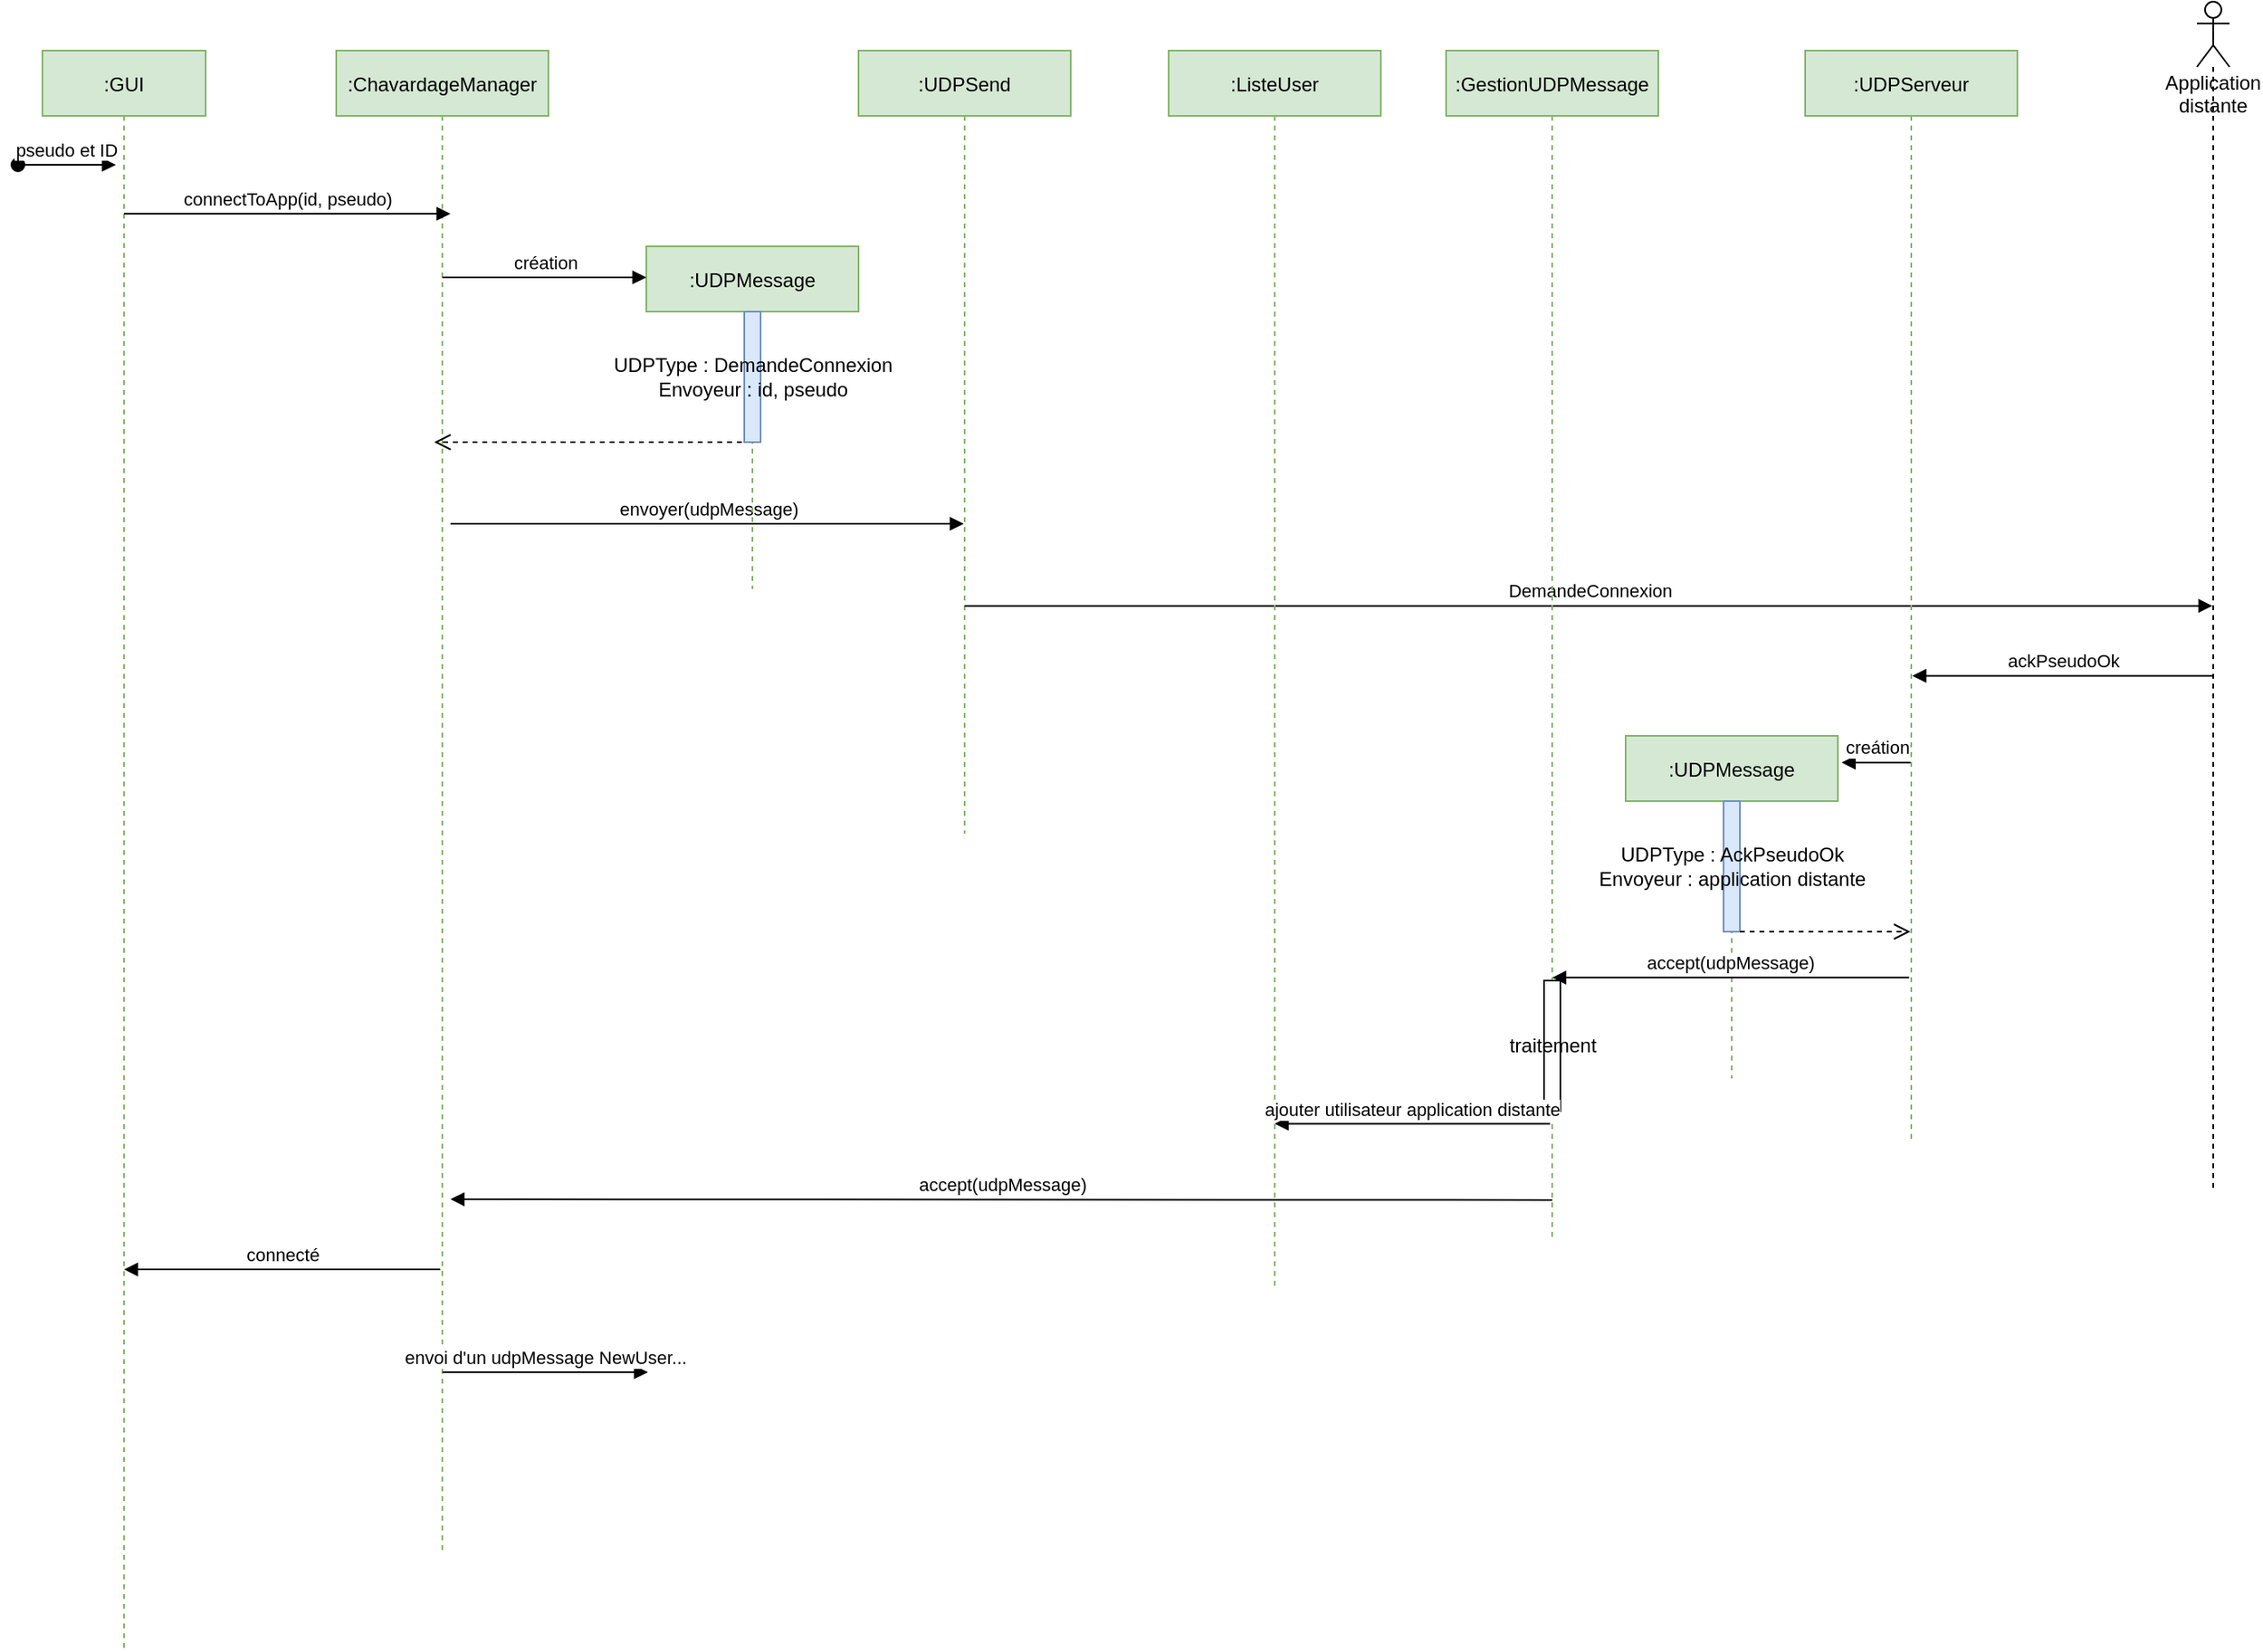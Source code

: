 <mxfile version="20.8.5" type="github">
  <diagram id="kgpKYQtTHZ0yAKxKKP6v" name="Page-1">
    <mxGraphModel dx="1764" dy="876" grid="1" gridSize="10" guides="1" tooltips="1" connect="1" arrows="1" fold="1" page="1" pageScale="1" pageWidth="850" pageHeight="1100" math="0" shadow="0">
      <root>
        <mxCell id="0" />
        <mxCell id="1" parent="0" />
        <mxCell id="3nuBFxr9cyL0pnOWT2aG-1" value=":GUI" style="shape=umlLifeline;perimeter=lifelinePerimeter;container=1;collapsible=0;recursiveResize=0;rounded=0;shadow=0;strokeWidth=1;fillColor=#d5e8d4;strokeColor=#82b366;" parent="1" vertex="1">
          <mxGeometry x="120" y="80" width="100" height="980" as="geometry" />
        </mxCell>
        <mxCell id="3nuBFxr9cyL0pnOWT2aG-3" value="pseudo et ID" style="verticalAlign=bottom;startArrow=oval;endArrow=block;startSize=8;shadow=0;strokeWidth=1;" parent="3nuBFxr9cyL0pnOWT2aG-1" edge="1">
          <mxGeometry relative="1" as="geometry">
            <mxPoint x="-15" y="70" as="sourcePoint" />
            <mxPoint x="45" y="70" as="targetPoint" />
          </mxGeometry>
        </mxCell>
        <mxCell id="3nuBFxr9cyL0pnOWT2aG-5" value=":ChavardageManager" style="shape=umlLifeline;perimeter=lifelinePerimeter;container=1;collapsible=0;recursiveResize=0;rounded=0;shadow=0;strokeWidth=1;fillColor=#d5e8d4;strokeColor=#82b366;" parent="1" vertex="1">
          <mxGeometry x="300" y="80" width="130" height="920" as="geometry" />
        </mxCell>
        <mxCell id="_ekJZS-tAGv-sMIYdDXW-7" value="&lt;div&gt;&lt;br&gt;&lt;/div&gt;&lt;div&gt;&lt;br&gt;&lt;/div&gt;" style="html=1;verticalAlign=bottom;endArrow=open;dashed=1;endSize=8;rounded=0;" edge="1" parent="3nuBFxr9cyL0pnOWT2aG-5" source="_ekJZS-tAGv-sMIYdDXW-2">
          <mxGeometry relative="1" as="geometry">
            <mxPoint x="140" y="240" as="sourcePoint" />
            <mxPoint x="60" y="240" as="targetPoint" />
          </mxGeometry>
        </mxCell>
        <mxCell id="_ekJZS-tAGv-sMIYdDXW-8" value="envoyer(udpMessage)" style="html=1;verticalAlign=bottom;endArrow=block;rounded=0;" edge="1" parent="3nuBFxr9cyL0pnOWT2aG-5" target="_ekJZS-tAGv-sMIYdDXW-5">
          <mxGeometry width="80" relative="1" as="geometry">
            <mxPoint x="70" y="290" as="sourcePoint" />
            <mxPoint x="150" y="290" as="targetPoint" />
          </mxGeometry>
        </mxCell>
        <mxCell id="_ekJZS-tAGv-sMIYdDXW-1" value="connectToApp(id, pseudo)" style="html=1;verticalAlign=bottom;endArrow=block;rounded=0;" edge="1" parent="1" source="3nuBFxr9cyL0pnOWT2aG-1">
          <mxGeometry width="80" relative="1" as="geometry">
            <mxPoint x="380" y="180" as="sourcePoint" />
            <mxPoint x="370" y="180" as="targetPoint" />
          </mxGeometry>
        </mxCell>
        <mxCell id="_ekJZS-tAGv-sMIYdDXW-2" value=":UDPMessage" style="shape=umlLifeline;perimeter=lifelinePerimeter;container=1;collapsible=0;recursiveResize=0;rounded=0;shadow=0;strokeWidth=1;fillColor=#d5e8d4;strokeColor=#82b366;" vertex="1" parent="1">
          <mxGeometry x="490" y="200" width="130" height="210" as="geometry" />
        </mxCell>
        <mxCell id="_ekJZS-tAGv-sMIYdDXW-4" value="&lt;div&gt;UDPType : DemandeConnexion&lt;/div&gt;&lt;div&gt;Envoyeur : id, pseudo&lt;br&gt;&lt;/div&gt;" style="html=1;points=[];perimeter=orthogonalPerimeter;fillColor=#dae8fc;strokeColor=#6c8ebf;" vertex="1" parent="_ekJZS-tAGv-sMIYdDXW-2">
          <mxGeometry x="60" y="40" width="10" height="80" as="geometry" />
        </mxCell>
        <mxCell id="_ekJZS-tAGv-sMIYdDXW-3" value="création" style="html=1;verticalAlign=bottom;endArrow=block;rounded=0;" edge="1" parent="1" source="3nuBFxr9cyL0pnOWT2aG-5">
          <mxGeometry width="80" relative="1" as="geometry">
            <mxPoint x="380" y="200" as="sourcePoint" />
            <mxPoint x="490" y="219" as="targetPoint" />
          </mxGeometry>
        </mxCell>
        <mxCell id="_ekJZS-tAGv-sMIYdDXW-5" value=":UDPSend" style="shape=umlLifeline;perimeter=lifelinePerimeter;container=1;collapsible=0;recursiveResize=0;rounded=0;shadow=0;strokeWidth=1;fillColor=#d5e8d4;strokeColor=#82b366;" vertex="1" parent="1">
          <mxGeometry x="620" y="80" width="130" height="480" as="geometry" />
        </mxCell>
        <mxCell id="_ekJZS-tAGv-sMIYdDXW-11" value="Application distante" style="shape=umlLifeline;participant=umlActor;perimeter=lifelinePerimeter;whiteSpace=wrap;html=1;container=1;collapsible=0;recursiveResize=0;verticalAlign=top;spacingTop=36;outlineConnect=0;" vertex="1" parent="1">
          <mxGeometry x="1440" y="50" width="20" height="730" as="geometry" />
        </mxCell>
        <mxCell id="_ekJZS-tAGv-sMIYdDXW-13" value="DemandeConnexion" style="html=1;verticalAlign=bottom;endArrow=block;rounded=0;exitX=0.5;exitY=0.709;exitDx=0;exitDy=0;exitPerimeter=0;" edge="1" parent="1" source="_ekJZS-tAGv-sMIYdDXW-5" target="_ekJZS-tAGv-sMIYdDXW-11">
          <mxGeometry width="80" relative="1" as="geometry">
            <mxPoint x="820" y="350" as="sourcePoint" />
            <mxPoint x="900" y="350" as="targetPoint" />
          </mxGeometry>
        </mxCell>
        <mxCell id="_ekJZS-tAGv-sMIYdDXW-15" value="ackPseudoOk" style="html=1;verticalAlign=bottom;endArrow=block;rounded=0;entryX=0.505;entryY=0.572;entryDx=0;entryDy=0;entryPerimeter=0;" edge="1" parent="1" source="_ekJZS-tAGv-sMIYdDXW-11" target="_ekJZS-tAGv-sMIYdDXW-18">
          <mxGeometry width="80" relative="1" as="geometry">
            <mxPoint x="820" y="490" as="sourcePoint" />
            <mxPoint x="900" y="490" as="targetPoint" />
          </mxGeometry>
        </mxCell>
        <mxCell id="_ekJZS-tAGv-sMIYdDXW-16" value=":UDPMessage" style="shape=umlLifeline;perimeter=lifelinePerimeter;container=1;collapsible=0;recursiveResize=0;rounded=0;shadow=0;strokeWidth=1;fillColor=#d5e8d4;strokeColor=#82b366;" vertex="1" parent="1">
          <mxGeometry x="1090" y="500" width="130" height="210" as="geometry" />
        </mxCell>
        <mxCell id="_ekJZS-tAGv-sMIYdDXW-17" value="&lt;div&gt;UDPType : AckPseudoOk&lt;/div&gt;&lt;div&gt;Envoyeur : application distante&lt;br&gt;&lt;/div&gt;" style="html=1;points=[];perimeter=orthogonalPerimeter;fillColor=#dae8fc;strokeColor=#6c8ebf;" vertex="1" parent="_ekJZS-tAGv-sMIYdDXW-16">
          <mxGeometry x="60" y="40" width="10" height="80" as="geometry" />
        </mxCell>
        <mxCell id="_ekJZS-tAGv-sMIYdDXW-18" value=":UDPServeur" style="shape=umlLifeline;perimeter=lifelinePerimeter;container=1;collapsible=0;recursiveResize=0;rounded=0;shadow=0;strokeWidth=1;fillColor=#d5e8d4;strokeColor=#82b366;" vertex="1" parent="1">
          <mxGeometry x="1200" y="80" width="130" height="670" as="geometry" />
        </mxCell>
        <mxCell id="_ekJZS-tAGv-sMIYdDXW-20" value="creátion" style="html=1;verticalAlign=bottom;endArrow=block;rounded=0;entryX=1.018;entryY=0.078;entryDx=0;entryDy=0;entryPerimeter=0;" edge="1" parent="1" source="_ekJZS-tAGv-sMIYdDXW-18" target="_ekJZS-tAGv-sMIYdDXW-16">
          <mxGeometry width="80" relative="1" as="geometry">
            <mxPoint x="1119.5" y="499.44" as="sourcePoint" />
            <mxPoint x="946.95" y="499.44" as="targetPoint" />
          </mxGeometry>
        </mxCell>
        <mxCell id="_ekJZS-tAGv-sMIYdDXW-21" value="" style="html=1;verticalAlign=bottom;endArrow=open;dashed=1;endSize=8;rounded=0;" edge="1" parent="1" target="_ekJZS-tAGv-sMIYdDXW-18">
          <mxGeometry relative="1" as="geometry">
            <mxPoint x="1160" y="620" as="sourcePoint" />
            <mxPoint x="700" y="500" as="targetPoint" />
          </mxGeometry>
        </mxCell>
        <mxCell id="_ekJZS-tAGv-sMIYdDXW-22" value=":GestionUDPMessage" style="shape=umlLifeline;perimeter=lifelinePerimeter;container=1;collapsible=0;recursiveResize=0;rounded=0;shadow=0;strokeWidth=1;fillColor=#d5e8d4;strokeColor=#82b366;" vertex="1" parent="1">
          <mxGeometry x="980" y="80" width="130" height="730" as="geometry" />
        </mxCell>
        <mxCell id="_ekJZS-tAGv-sMIYdDXW-25" value="traitement" style="html=1;points=[];perimeter=orthogonalPerimeter;" vertex="1" parent="_ekJZS-tAGv-sMIYdDXW-22">
          <mxGeometry x="60" y="570" width="10" height="80" as="geometry" />
        </mxCell>
        <mxCell id="_ekJZS-tAGv-sMIYdDXW-23" value="accept(udpMessage)" style="html=1;verticalAlign=bottom;endArrow=block;rounded=0;exitX=0.49;exitY=0.848;exitDx=0;exitDy=0;exitPerimeter=0;" edge="1" parent="1" source="_ekJZS-tAGv-sMIYdDXW-18" target="_ekJZS-tAGv-sMIYdDXW-22">
          <mxGeometry width="80" relative="1" as="geometry">
            <mxPoint x="910" y="570" as="sourcePoint" />
            <mxPoint x="990" y="570" as="targetPoint" />
          </mxGeometry>
        </mxCell>
        <mxCell id="_ekJZS-tAGv-sMIYdDXW-24" value=":ListeUser" style="shape=umlLifeline;perimeter=lifelinePerimeter;container=1;collapsible=0;recursiveResize=0;rounded=0;shadow=0;strokeWidth=1;fillColor=#d5e8d4;strokeColor=#82b366;" vertex="1" parent="1">
          <mxGeometry x="810" y="80" width="130" height="760" as="geometry" />
        </mxCell>
        <mxCell id="_ekJZS-tAGv-sMIYdDXW-26" value="ajouter utilisateur application distante" style="html=1;verticalAlign=bottom;endArrow=block;rounded=0;exitX=0.49;exitY=0.901;exitDx=0;exitDy=0;exitPerimeter=0;" edge="1" parent="1" source="_ekJZS-tAGv-sMIYdDXW-22" target="_ekJZS-tAGv-sMIYdDXW-24">
          <mxGeometry width="80" relative="1" as="geometry">
            <mxPoint x="920" y="640" as="sourcePoint" />
            <mxPoint x="1000" y="640" as="targetPoint" />
          </mxGeometry>
        </mxCell>
        <mxCell id="_ekJZS-tAGv-sMIYdDXW-27" value="accept(udpMessage)" style="html=1;verticalAlign=bottom;endArrow=block;rounded=0;exitX=0.5;exitY=0.965;exitDx=0;exitDy=0;exitPerimeter=0;" edge="1" parent="1" source="_ekJZS-tAGv-sMIYdDXW-22">
          <mxGeometry width="80" relative="1" as="geometry">
            <mxPoint x="720" y="600" as="sourcePoint" />
            <mxPoint x="370" y="784" as="targetPoint" />
          </mxGeometry>
        </mxCell>
        <mxCell id="_ekJZS-tAGv-sMIYdDXW-28" value="connecté " style="html=1;verticalAlign=bottom;endArrow=block;rounded=0;exitX=0.49;exitY=0.812;exitDx=0;exitDy=0;exitPerimeter=0;" edge="1" parent="1" source="3nuBFxr9cyL0pnOWT2aG-5" target="3nuBFxr9cyL0pnOWT2aG-1">
          <mxGeometry width="80" relative="1" as="geometry">
            <mxPoint x="480" y="900" as="sourcePoint" />
            <mxPoint x="560" y="900" as="targetPoint" />
          </mxGeometry>
        </mxCell>
        <mxCell id="_ekJZS-tAGv-sMIYdDXW-29" value="envoi d&#39;un udpMessage NewUser..." style="html=1;verticalAlign=bottom;endArrow=block;rounded=0;" edge="1" parent="1">
          <mxGeometry width="80" relative="1" as="geometry">
            <mxPoint x="365.25" y="890" as="sourcePoint" />
            <mxPoint x="491" y="890" as="targetPoint" />
          </mxGeometry>
        </mxCell>
      </root>
    </mxGraphModel>
  </diagram>
</mxfile>
